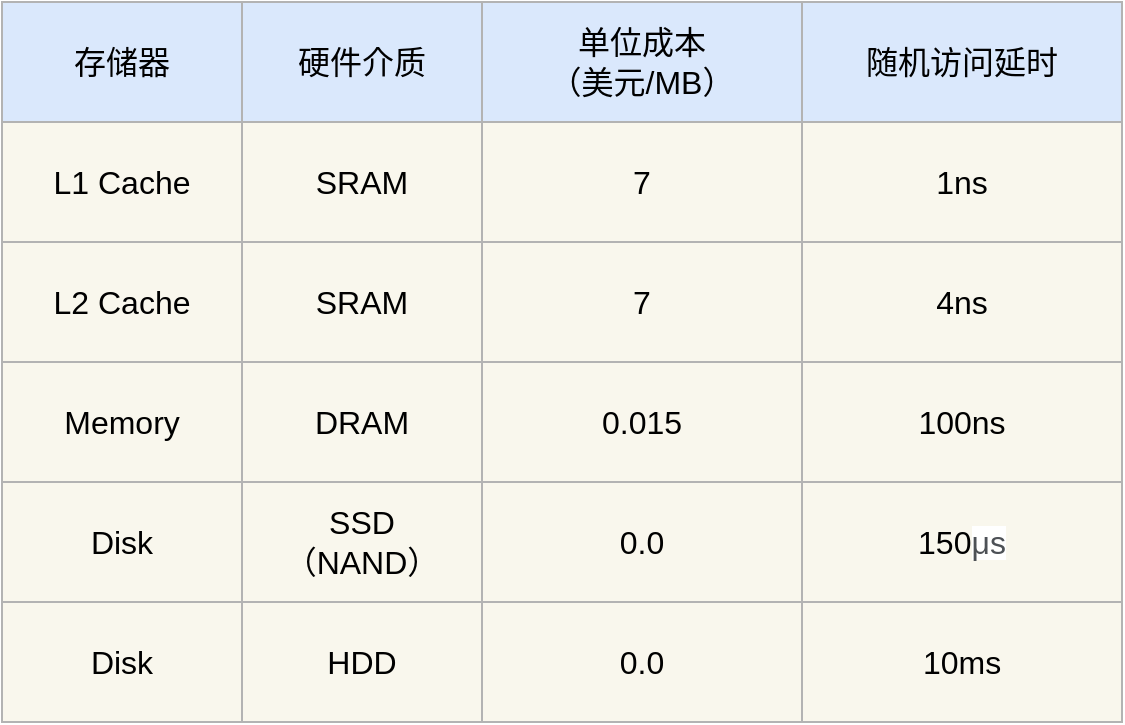 <mxfile version="13.7.9" type="github">
  <diagram id="10gF3IVUmTqZ8CuTwYXy" name="第 1 页">
    <mxGraphModel dx="1102" dy="582" grid="1" gridSize="10" guides="1" tooltips="1" connect="1" arrows="1" fold="1" page="1" pageScale="1" pageWidth="827" pageHeight="1169" math="0" shadow="0">
      <root>
        <mxCell id="0" />
        <mxCell id="1" parent="0" />
        <mxCell id="EJmibr0soDBJK507KkTp-2" value="存储器" style="rounded=0;whiteSpace=wrap;html=1;fontSize=16;fillColor=#dae8fc;strokeColor=#B3B3B3;" vertex="1" parent="1">
          <mxGeometry x="200" y="190" width="120" height="60" as="geometry" />
        </mxCell>
        <mxCell id="EJmibr0soDBJK507KkTp-4" value="硬件介质" style="rounded=0;whiteSpace=wrap;html=1;fontSize=16;fillColor=#dae8fc;strokeColor=#B3B3B3;" vertex="1" parent="1">
          <mxGeometry x="320" y="190" width="120" height="60" as="geometry" />
        </mxCell>
        <mxCell id="EJmibr0soDBJK507KkTp-5" value="单位成本&lt;br&gt;（美元/MB）" style="rounded=0;whiteSpace=wrap;html=1;fontSize=16;fillColor=#dae8fc;strokeColor=#B3B3B3;" vertex="1" parent="1">
          <mxGeometry x="440" y="190" width="160" height="60" as="geometry" />
        </mxCell>
        <mxCell id="EJmibr0soDBJK507KkTp-6" value="随机访问延时" style="rounded=0;whiteSpace=wrap;html=1;fontSize=16;fillColor=#dae8fc;strokeColor=#B3B3B3;" vertex="1" parent="1">
          <mxGeometry x="600" y="190" width="160" height="60" as="geometry" />
        </mxCell>
        <mxCell id="EJmibr0soDBJK507KkTp-7" value="L1 Cache" style="rounded=0;whiteSpace=wrap;html=1;fontSize=16;fillColor=#f9f7ed;strokeColor=#B3B3B3;" vertex="1" parent="1">
          <mxGeometry x="200" y="250" width="120" height="60" as="geometry" />
        </mxCell>
        <mxCell id="EJmibr0soDBJK507KkTp-8" value="L2 Cache" style="rounded=0;whiteSpace=wrap;html=1;fontSize=16;fillColor=#f9f7ed;strokeColor=#B3B3B3;" vertex="1" parent="1">
          <mxGeometry x="200" y="310" width="120" height="60" as="geometry" />
        </mxCell>
        <mxCell id="EJmibr0soDBJK507KkTp-9" value="Memory" style="rounded=0;whiteSpace=wrap;html=1;fontSize=16;fillColor=#f9f7ed;strokeColor=#B3B3B3;" vertex="1" parent="1">
          <mxGeometry x="200" y="370" width="120" height="60" as="geometry" />
        </mxCell>
        <mxCell id="EJmibr0soDBJK507KkTp-10" value="Disk" style="rounded=0;whiteSpace=wrap;html=1;fontSize=16;fillColor=#f9f7ed;strokeColor=#B3B3B3;" vertex="1" parent="1">
          <mxGeometry x="200" y="430" width="120" height="60" as="geometry" />
        </mxCell>
        <mxCell id="EJmibr0soDBJK507KkTp-11" value="Disk" style="rounded=0;whiteSpace=wrap;html=1;fontSize=16;fillColor=#f9f7ed;strokeColor=#B3B3B3;" vertex="1" parent="1">
          <mxGeometry x="200" y="490" width="120" height="60" as="geometry" />
        </mxCell>
        <mxCell id="EJmibr0soDBJK507KkTp-12" value="SRAM" style="rounded=0;whiteSpace=wrap;html=1;fontSize=16;fillColor=#f9f7ed;strokeColor=#B3B3B3;" vertex="1" parent="1">
          <mxGeometry x="320" y="250" width="120" height="60" as="geometry" />
        </mxCell>
        <mxCell id="EJmibr0soDBJK507KkTp-13" value="SRAM" style="rounded=0;whiteSpace=wrap;html=1;fontSize=16;fillColor=#f9f7ed;strokeColor=#B3B3B3;" vertex="1" parent="1">
          <mxGeometry x="320" y="310" width="120" height="60" as="geometry" />
        </mxCell>
        <mxCell id="EJmibr0soDBJK507KkTp-14" value="DRAM" style="rounded=0;whiteSpace=wrap;html=1;fontSize=16;fillColor=#f9f7ed;strokeColor=#B3B3B3;" vertex="1" parent="1">
          <mxGeometry x="320" y="370" width="120" height="60" as="geometry" />
        </mxCell>
        <mxCell id="EJmibr0soDBJK507KkTp-15" value="SSD&lt;br&gt;（NAND）" style="rounded=0;whiteSpace=wrap;html=1;fontSize=16;fillColor=#f9f7ed;strokeColor=#B3B3B3;" vertex="1" parent="1">
          <mxGeometry x="320" y="430" width="120" height="60" as="geometry" />
        </mxCell>
        <mxCell id="EJmibr0soDBJK507KkTp-16" value="HDD" style="rounded=0;whiteSpace=wrap;html=1;fontSize=16;fillColor=#f9f7ed;strokeColor=#B3B3B3;" vertex="1" parent="1">
          <mxGeometry x="320" y="490" width="120" height="60" as="geometry" />
        </mxCell>
        <mxCell id="EJmibr0soDBJK507KkTp-17" value="7" style="rounded=0;whiteSpace=wrap;html=1;fontSize=16;fillColor=#f9f7ed;strokeColor=#B3B3B3;" vertex="1" parent="1">
          <mxGeometry x="440" y="250" width="160" height="60" as="geometry" />
        </mxCell>
        <mxCell id="EJmibr0soDBJK507KkTp-18" value="7" style="rounded=0;whiteSpace=wrap;html=1;fontSize=16;fillColor=#f9f7ed;strokeColor=#B3B3B3;" vertex="1" parent="1">
          <mxGeometry x="440" y="310" width="160" height="60" as="geometry" />
        </mxCell>
        <mxCell id="EJmibr0soDBJK507KkTp-19" value="0.015" style="rounded=0;whiteSpace=wrap;html=1;fontSize=16;fillColor=#f9f7ed;strokeColor=#B3B3B3;" vertex="1" parent="1">
          <mxGeometry x="440" y="370" width="160" height="60" as="geometry" />
        </mxCell>
        <mxCell id="EJmibr0soDBJK507KkTp-20" value="0.0" style="rounded=0;whiteSpace=wrap;html=1;fontSize=16;fillColor=#f9f7ed;strokeColor=#B3B3B3;" vertex="1" parent="1">
          <mxGeometry x="440" y="430" width="160" height="60" as="geometry" />
        </mxCell>
        <mxCell id="EJmibr0soDBJK507KkTp-21" value="0.0" style="rounded=0;whiteSpace=wrap;html=1;fontSize=16;fillColor=#f9f7ed;strokeColor=#B3B3B3;" vertex="1" parent="1">
          <mxGeometry x="440" y="490" width="160" height="60" as="geometry" />
        </mxCell>
        <mxCell id="EJmibr0soDBJK507KkTp-22" value="1ns" style="rounded=0;whiteSpace=wrap;html=1;fontSize=16;fillColor=#f9f7ed;strokeColor=#B3B3B3;" vertex="1" parent="1">
          <mxGeometry x="600" y="250" width="160" height="60" as="geometry" />
        </mxCell>
        <mxCell id="EJmibr0soDBJK507KkTp-23" value="4ns" style="rounded=0;whiteSpace=wrap;html=1;fontSize=16;fillColor=#f9f7ed;strokeColor=#B3B3B3;" vertex="1" parent="1">
          <mxGeometry x="600" y="310" width="160" height="60" as="geometry" />
        </mxCell>
        <mxCell id="EJmibr0soDBJK507KkTp-24" value="100ns" style="rounded=0;whiteSpace=wrap;html=1;fontSize=16;fillColor=#f9f7ed;strokeColor=#B3B3B3;" vertex="1" parent="1">
          <mxGeometry x="600" y="370" width="160" height="60" as="geometry" />
        </mxCell>
        <mxCell id="EJmibr0soDBJK507KkTp-25" value="150&lt;span style=&quot;color: rgb(77, 81, 86); font-family: arial, sans-serif; font-size: 16px; text-align: left; background-color: rgb(255, 255, 255);&quot;&gt;μs&lt;/span&gt;" style="rounded=0;whiteSpace=wrap;html=1;fontSize=16;fillColor=#f9f7ed;strokeColor=#B3B3B3;" vertex="1" parent="1">
          <mxGeometry x="600" y="430" width="160" height="60" as="geometry" />
        </mxCell>
        <mxCell id="EJmibr0soDBJK507KkTp-26" value="10ms" style="rounded=0;whiteSpace=wrap;html=1;fontSize=16;fillColor=#f9f7ed;strokeColor=#B3B3B3;" vertex="1" parent="1">
          <mxGeometry x="600" y="490" width="160" height="60" as="geometry" />
        </mxCell>
      </root>
    </mxGraphModel>
  </diagram>
</mxfile>
